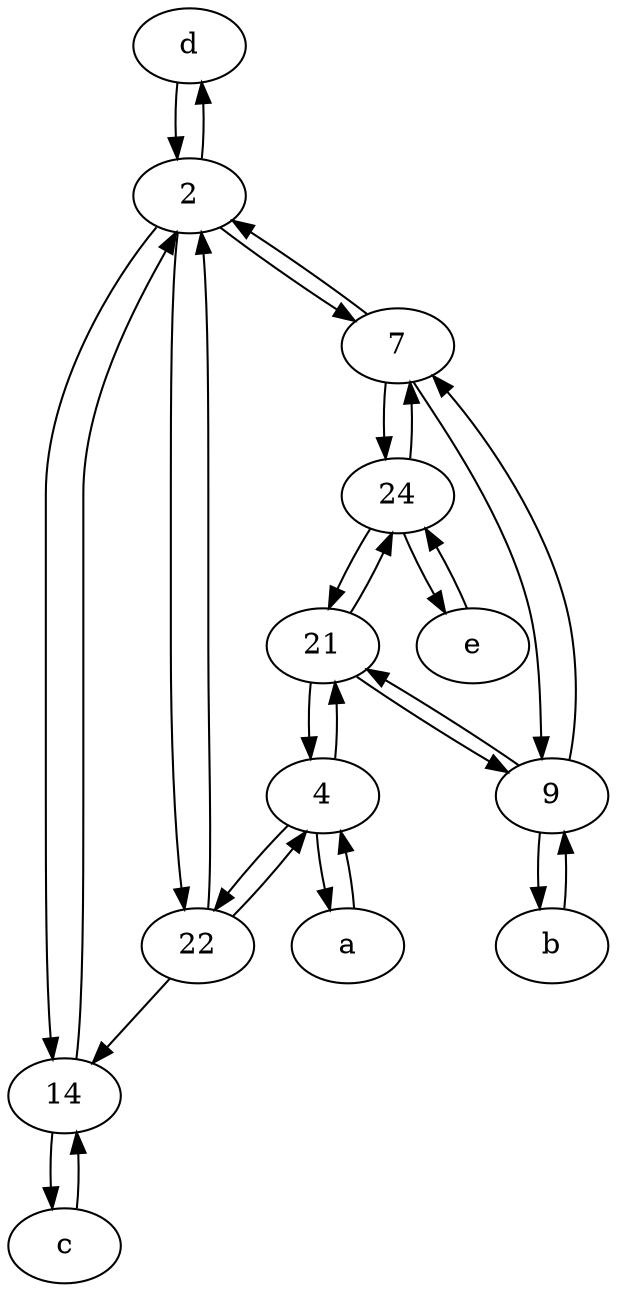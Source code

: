 digraph  {
	d [pos="20,30!"];
	24;
	9;
	22;
	14;
	b [pos="50,20!"];
	c [pos="20,10!"];
	e [pos="30,50!"];
	4;
	21;
	7;
	2;
	a [pos="40,10!"];
	9 -> 21;
	2 -> 7;
	d -> 2;
	7 -> 9;
	24 -> 21;
	9 -> b;
	22 -> 14;
	4 -> a;
	4 -> 22;
	a -> 4;
	22 -> 2;
	4 -> 21;
	2 -> 14;
	14 -> 2;
	21 -> 24;
	9 -> 7;
	22 -> 4;
	21 -> 9;
	e -> 24;
	24 -> 7;
	14 -> c;
	c -> 14;
	21 -> 4;
	b -> 9;
	24 -> e;
	2 -> d;
	7 -> 2;
	2 -> 22;
	7 -> 24;

	}